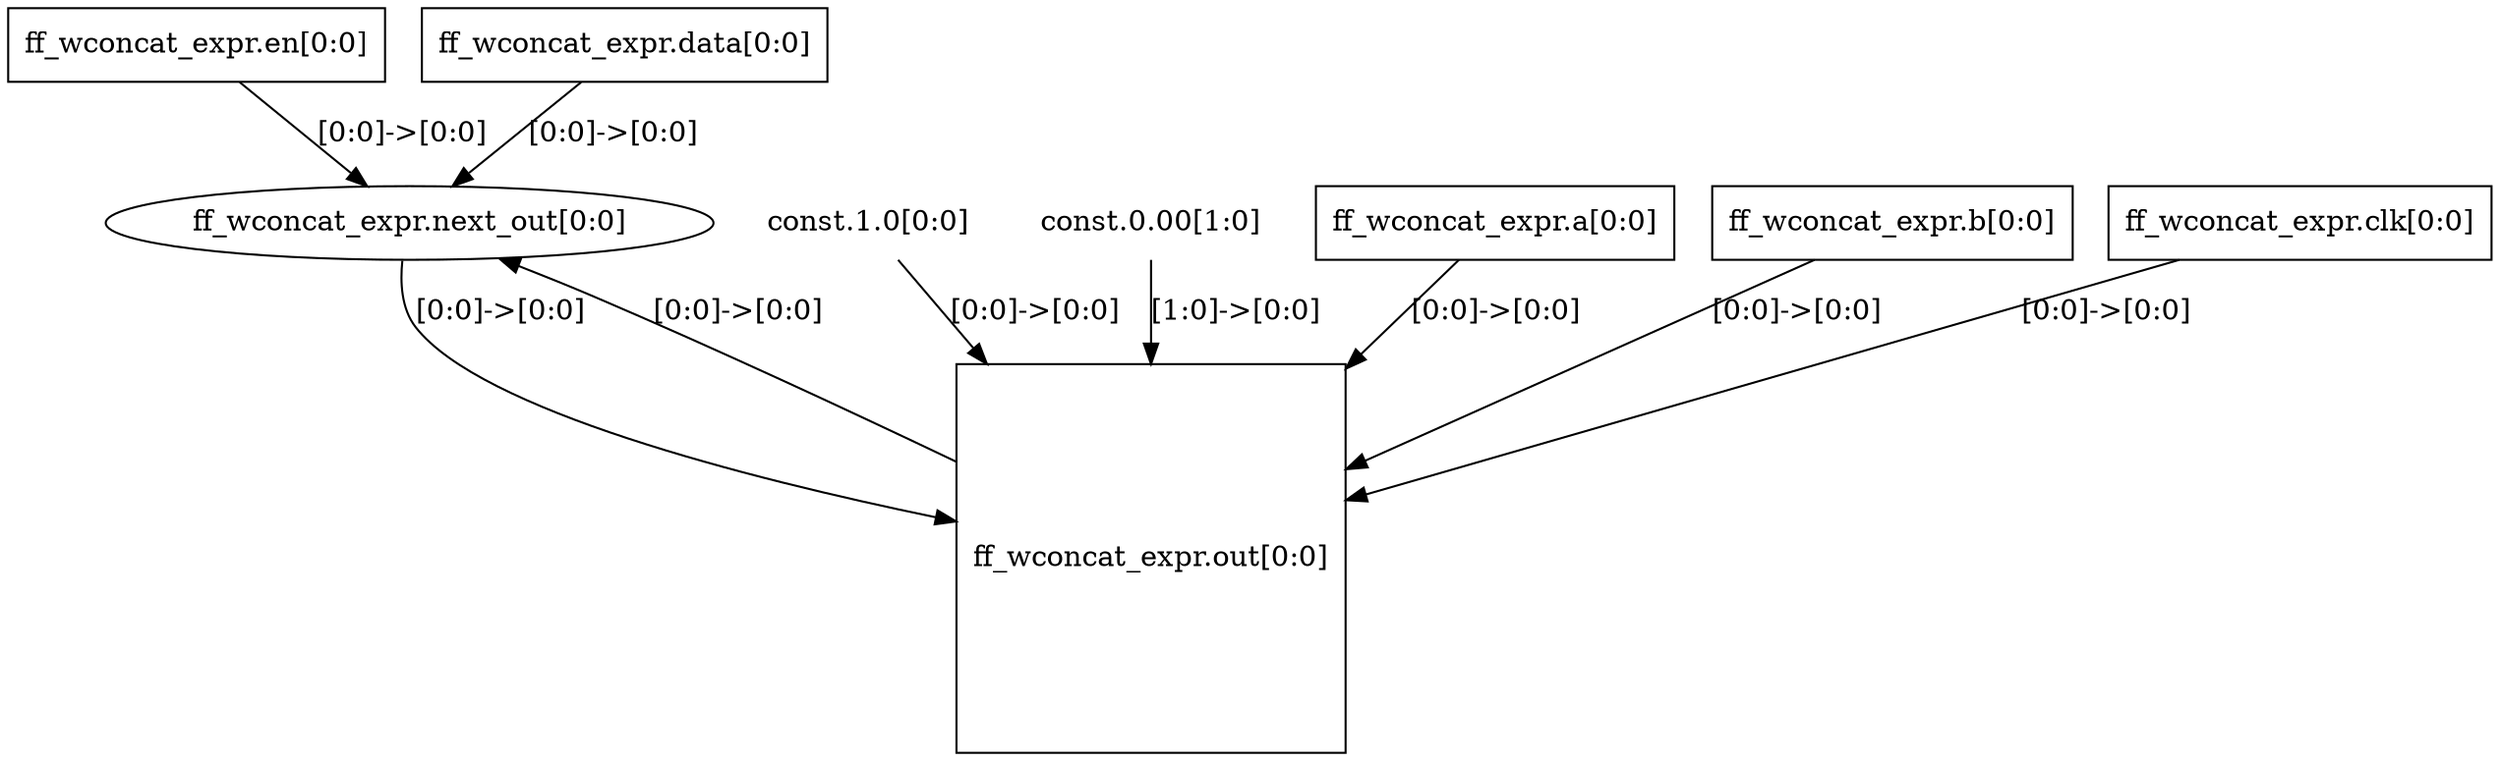 digraph G {
	"ff_wconcat_expr.en" -> "ff_wconcat_expr.next_out"[label="[0:0]->[0:0]"];
	"ff_wconcat_expr.out" -> "ff_wconcat_expr.next_out"[label="[0:0]->[0:0]"];
	"ff_wconcat_expr.data" -> "ff_wconcat_expr.next_out"[label="[0:0]->[0:0]"];
	"const.1.0" [shape=none, label="const.1.0[0:0]"];
	"const.1.0" -> "ff_wconcat_expr.out"[label="[0:0]->[0:0]"];
	"const.0.00" [shape=none, label="const.0.00[1:0]"];
	"const.0.00" -> "ff_wconcat_expr.out"[label="[1:0]->[0:0]"];
	"ff_wconcat_expr.a" -> "ff_wconcat_expr.out"[label="[0:0]->[0:0]"];
	"ff_wconcat_expr.b" -> "ff_wconcat_expr.out"[label="[0:0]->[0:0]"];
	"ff_wconcat_expr.clk" -> "ff_wconcat_expr.out"[label="[0:0]->[0:0]"];
	"ff_wconcat_expr.next_out" -> "ff_wconcat_expr.out"[label="[0:0]->[0:0]"];
	"ff_wconcat_expr.a" [shape=rectangle, label="ff_wconcat_expr.a[0:0]"];
	"ff_wconcat_expr.b" [shape=rectangle, label="ff_wconcat_expr.b[0:0]"];
	"ff_wconcat_expr.clk" [shape=rectangle, label="ff_wconcat_expr.clk[0:0]"];
	"ff_wconcat_expr.data" [shape=rectangle, label="ff_wconcat_expr.data[0:0]"];
	"ff_wconcat_expr.en" [shape=rectangle, label="ff_wconcat_expr.en[0:0]"];
	"ff_wconcat_expr.next_out" [shape=ellipse, label="ff_wconcat_expr.next_out[0:0]"];
	"ff_wconcat_expr.out" [shape=square, label="ff_wconcat_expr.out[0:0]"];
}
